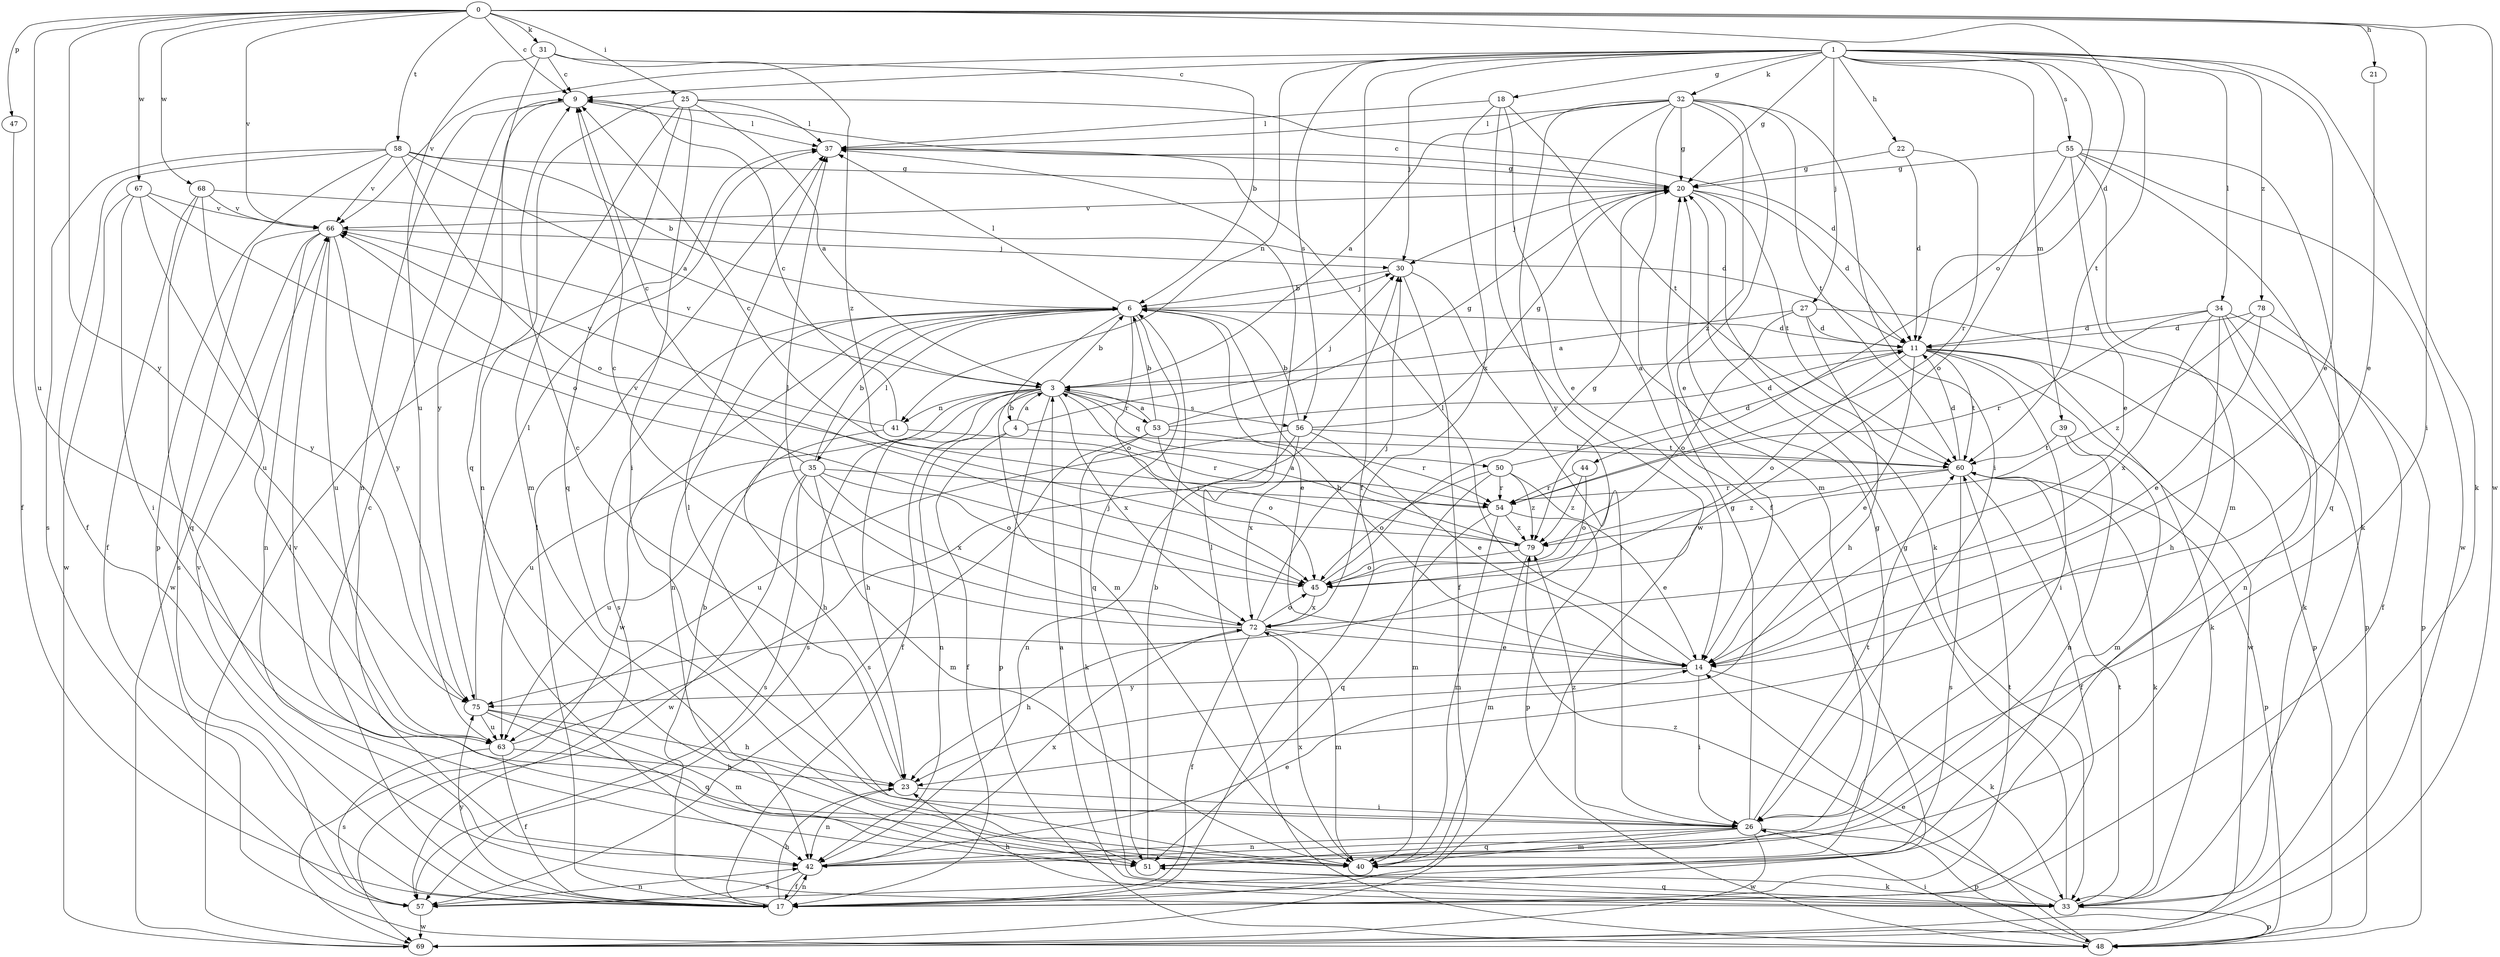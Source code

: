 strict digraph  {
0;
1;
3;
4;
6;
9;
11;
14;
17;
18;
20;
21;
22;
23;
25;
26;
27;
30;
31;
32;
33;
34;
35;
37;
39;
40;
41;
42;
44;
45;
47;
48;
50;
51;
53;
54;
55;
56;
57;
58;
60;
63;
66;
67;
68;
69;
72;
75;
78;
79;
0 -> 9  [label=c];
0 -> 11  [label=d];
0 -> 21  [label=h];
0 -> 25  [label=i];
0 -> 26  [label=i];
0 -> 31  [label=k];
0 -> 47  [label=p];
0 -> 58  [label=t];
0 -> 63  [label=u];
0 -> 66  [label=v];
0 -> 67  [label=w];
0 -> 68  [label=w];
0 -> 69  [label=w];
0 -> 75  [label=y];
1 -> 9  [label=c];
1 -> 14  [label=e];
1 -> 17  [label=f];
1 -> 18  [label=g];
1 -> 20  [label=g];
1 -> 22  [label=h];
1 -> 27  [label=j];
1 -> 30  [label=j];
1 -> 32  [label=k];
1 -> 33  [label=k];
1 -> 34  [label=l];
1 -> 39  [label=m];
1 -> 41  [label=n];
1 -> 44  [label=o];
1 -> 55  [label=s];
1 -> 56  [label=s];
1 -> 60  [label=t];
1 -> 66  [label=v];
1 -> 78  [label=z];
3 -> 4  [label=b];
3 -> 6  [label=b];
3 -> 17  [label=f];
3 -> 23  [label=h];
3 -> 41  [label=n];
3 -> 48  [label=p];
3 -> 50  [label=q];
3 -> 53  [label=r];
3 -> 56  [label=s];
3 -> 57  [label=s];
3 -> 63  [label=u];
3 -> 66  [label=v];
3 -> 72  [label=x];
4 -> 3  [label=a];
4 -> 17  [label=f];
4 -> 30  [label=j];
4 -> 42  [label=n];
4 -> 60  [label=t];
6 -> 11  [label=d];
6 -> 14  [label=e];
6 -> 30  [label=j];
6 -> 35  [label=l];
6 -> 37  [label=l];
6 -> 40  [label=m];
6 -> 42  [label=n];
6 -> 45  [label=o];
6 -> 51  [label=q];
6 -> 57  [label=s];
6 -> 69  [label=w];
9 -> 37  [label=l];
9 -> 42  [label=n];
9 -> 75  [label=y];
11 -> 3  [label=a];
11 -> 14  [label=e];
11 -> 26  [label=i];
11 -> 33  [label=k];
11 -> 45  [label=o];
11 -> 48  [label=p];
11 -> 60  [label=t];
11 -> 69  [label=w];
14 -> 6  [label=b];
14 -> 26  [label=i];
14 -> 33  [label=k];
14 -> 37  [label=l];
14 -> 75  [label=y];
17 -> 6  [label=b];
17 -> 9  [label=c];
17 -> 23  [label=h];
17 -> 37  [label=l];
17 -> 42  [label=n];
17 -> 60  [label=t];
17 -> 75  [label=y];
18 -> 14  [label=e];
18 -> 37  [label=l];
18 -> 60  [label=t];
18 -> 69  [label=w];
18 -> 72  [label=x];
20 -> 9  [label=c];
20 -> 11  [label=d];
20 -> 30  [label=j];
20 -> 33  [label=k];
20 -> 60  [label=t];
20 -> 66  [label=v];
21 -> 14  [label=e];
22 -> 11  [label=d];
22 -> 20  [label=g];
22 -> 54  [label=r];
23 -> 9  [label=c];
23 -> 26  [label=i];
23 -> 42  [label=n];
25 -> 3  [label=a];
25 -> 11  [label=d];
25 -> 26  [label=i];
25 -> 37  [label=l];
25 -> 40  [label=m];
25 -> 42  [label=n];
25 -> 51  [label=q];
26 -> 20  [label=g];
26 -> 40  [label=m];
26 -> 42  [label=n];
26 -> 48  [label=p];
26 -> 51  [label=q];
26 -> 60  [label=t];
26 -> 69  [label=w];
26 -> 79  [label=z];
27 -> 3  [label=a];
27 -> 11  [label=d];
27 -> 23  [label=h];
27 -> 45  [label=o];
27 -> 48  [label=p];
30 -> 6  [label=b];
30 -> 17  [label=f];
30 -> 26  [label=i];
31 -> 6  [label=b];
31 -> 9  [label=c];
31 -> 51  [label=q];
31 -> 63  [label=u];
31 -> 79  [label=z];
32 -> 3  [label=a];
32 -> 14  [label=e];
32 -> 17  [label=f];
32 -> 20  [label=g];
32 -> 26  [label=i];
32 -> 37  [label=l];
32 -> 40  [label=m];
32 -> 60  [label=t];
32 -> 75  [label=y];
32 -> 79  [label=z];
33 -> 3  [label=a];
33 -> 20  [label=g];
33 -> 23  [label=h];
33 -> 48  [label=p];
33 -> 51  [label=q];
33 -> 60  [label=t];
33 -> 66  [label=v];
33 -> 79  [label=z];
34 -> 11  [label=d];
34 -> 23  [label=h];
34 -> 33  [label=k];
34 -> 42  [label=n];
34 -> 48  [label=p];
34 -> 54  [label=r];
34 -> 72  [label=x];
35 -> 6  [label=b];
35 -> 9  [label=c];
35 -> 40  [label=m];
35 -> 45  [label=o];
35 -> 54  [label=r];
35 -> 57  [label=s];
35 -> 63  [label=u];
35 -> 69  [label=w];
35 -> 72  [label=x];
37 -> 20  [label=g];
39 -> 40  [label=m];
39 -> 42  [label=n];
39 -> 60  [label=t];
40 -> 20  [label=g];
40 -> 37  [label=l];
40 -> 66  [label=v];
40 -> 72  [label=x];
41 -> 9  [label=c];
41 -> 23  [label=h];
41 -> 54  [label=r];
41 -> 66  [label=v];
42 -> 14  [label=e];
42 -> 17  [label=f];
42 -> 57  [label=s];
42 -> 72  [label=x];
44 -> 45  [label=o];
44 -> 54  [label=r];
44 -> 79  [label=z];
45 -> 20  [label=g];
45 -> 72  [label=x];
47 -> 17  [label=f];
48 -> 14  [label=e];
48 -> 26  [label=i];
48 -> 37  [label=l];
50 -> 11  [label=d];
50 -> 40  [label=m];
50 -> 45  [label=o];
50 -> 48  [label=p];
50 -> 54  [label=r];
50 -> 79  [label=z];
51 -> 6  [label=b];
51 -> 33  [label=k];
53 -> 3  [label=a];
53 -> 6  [label=b];
53 -> 11  [label=d];
53 -> 20  [label=g];
53 -> 33  [label=k];
53 -> 45  [label=o];
53 -> 54  [label=r];
53 -> 57  [label=s];
54 -> 9  [label=c];
54 -> 14  [label=e];
54 -> 40  [label=m];
54 -> 51  [label=q];
54 -> 79  [label=z];
55 -> 14  [label=e];
55 -> 20  [label=g];
55 -> 33  [label=k];
55 -> 40  [label=m];
55 -> 45  [label=o];
55 -> 51  [label=q];
55 -> 69  [label=w];
56 -> 6  [label=b];
56 -> 14  [label=e];
56 -> 20  [label=g];
56 -> 42  [label=n];
56 -> 60  [label=t];
56 -> 63  [label=u];
56 -> 72  [label=x];
57 -> 42  [label=n];
57 -> 69  [label=w];
58 -> 3  [label=a];
58 -> 6  [label=b];
58 -> 17  [label=f];
58 -> 20  [label=g];
58 -> 45  [label=o];
58 -> 48  [label=p];
58 -> 57  [label=s];
58 -> 66  [label=v];
60 -> 11  [label=d];
60 -> 17  [label=f];
60 -> 33  [label=k];
60 -> 48  [label=p];
60 -> 54  [label=r];
60 -> 57  [label=s];
60 -> 79  [label=z];
63 -> 17  [label=f];
63 -> 23  [label=h];
63 -> 30  [label=j];
63 -> 57  [label=s];
66 -> 30  [label=j];
66 -> 42  [label=n];
66 -> 57  [label=s];
66 -> 63  [label=u];
66 -> 69  [label=w];
66 -> 75  [label=y];
67 -> 26  [label=i];
67 -> 45  [label=o];
67 -> 66  [label=v];
67 -> 69  [label=w];
67 -> 75  [label=y];
68 -> 11  [label=d];
68 -> 17  [label=f];
68 -> 51  [label=q];
68 -> 63  [label=u];
68 -> 66  [label=v];
69 -> 37  [label=l];
72 -> 9  [label=c];
72 -> 14  [label=e];
72 -> 17  [label=f];
72 -> 23  [label=h];
72 -> 30  [label=j];
72 -> 37  [label=l];
72 -> 40  [label=m];
72 -> 45  [label=o];
75 -> 23  [label=h];
75 -> 37  [label=l];
75 -> 40  [label=m];
75 -> 51  [label=q];
75 -> 63  [label=u];
78 -> 11  [label=d];
78 -> 14  [label=e];
78 -> 17  [label=f];
78 -> 79  [label=z];
79 -> 3  [label=a];
79 -> 40  [label=m];
79 -> 45  [label=o];
79 -> 66  [label=v];
}
